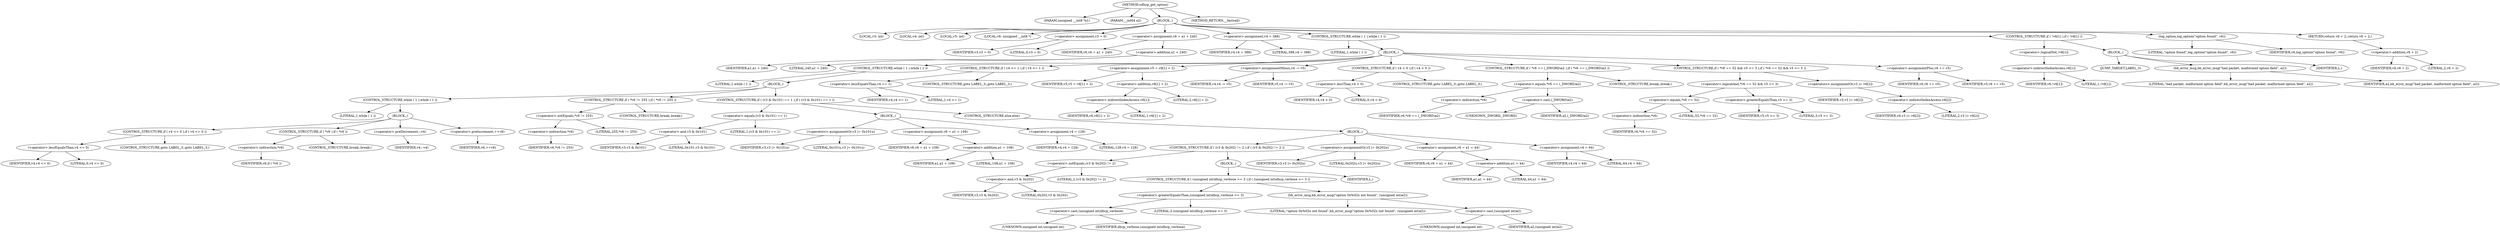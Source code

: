 digraph udhcp_get_option {  
"1000105" [label = "(METHOD,udhcp_get_option)" ]
"1000106" [label = "(PARAM,unsigned __int8 *a1)" ]
"1000107" [label = "(PARAM,__int64 a2)" ]
"1000108" [label = "(BLOCK,,)" ]
"1000109" [label = "(LOCAL,v3: int)" ]
"1000110" [label = "(LOCAL,v4: int)" ]
"1000111" [label = "(LOCAL,v5: int)" ]
"1000112" [label = "(LOCAL,v6: unsigned __int8 *)" ]
"1000113" [label = "(<operator>.assignment,v3 = 0)" ]
"1000114" [label = "(IDENTIFIER,v3,v3 = 0)" ]
"1000115" [label = "(LITERAL,0,v3 = 0)" ]
"1000116" [label = "(<operator>.assignment,v6 = a1 + 240)" ]
"1000117" [label = "(IDENTIFIER,v6,v6 = a1 + 240)" ]
"1000118" [label = "(<operator>.addition,a1 + 240)" ]
"1000119" [label = "(IDENTIFIER,a1,a1 + 240)" ]
"1000120" [label = "(LITERAL,240,a1 + 240)" ]
"1000121" [label = "(<operator>.assignment,v4 = 388)" ]
"1000122" [label = "(IDENTIFIER,v4,v4 = 388)" ]
"1000123" [label = "(LITERAL,388,v4 = 388)" ]
"1000124" [label = "(CONTROL_STRUCTURE,while ( 1 ),while ( 1 ))" ]
"1000125" [label = "(LITERAL,1,while ( 1 ))" ]
"1000126" [label = "(BLOCK,,)" ]
"1000127" [label = "(CONTROL_STRUCTURE,while ( 1 ),while ( 1 ))" ]
"1000128" [label = "(LITERAL,1,while ( 1 ))" ]
"1000129" [label = "(BLOCK,,)" ]
"1000130" [label = "(CONTROL_STRUCTURE,while ( 1 ),while ( 1 ))" ]
"1000131" [label = "(LITERAL,1,while ( 1 ))" ]
"1000132" [label = "(BLOCK,,)" ]
"1000133" [label = "(CONTROL_STRUCTURE,if ( v4 <= 0 ),if ( v4 <= 0 ))" ]
"1000134" [label = "(<operator>.lessEqualsThan,v4 <= 0)" ]
"1000135" [label = "(IDENTIFIER,v4,v4 <= 0)" ]
"1000136" [label = "(LITERAL,0,v4 <= 0)" ]
"1000137" [label = "(CONTROL_STRUCTURE,goto LABEL_3;,goto LABEL_3;)" ]
"1000138" [label = "(CONTROL_STRUCTURE,if ( *v6 ),if ( *v6 ))" ]
"1000139" [label = "(<operator>.indirection,*v6)" ]
"1000140" [label = "(IDENTIFIER,v6,if ( *v6 ))" ]
"1000141" [label = "(CONTROL_STRUCTURE,break;,break;)" ]
"1000142" [label = "(<operator>.preDecrement,--v4)" ]
"1000143" [label = "(IDENTIFIER,v4,--v4)" ]
"1000144" [label = "(<operator>.preIncrement,++v6)" ]
"1000145" [label = "(IDENTIFIER,v6,++v6)" ]
"1000146" [label = "(CONTROL_STRUCTURE,if ( *v6 != 255 ),if ( *v6 != 255 ))" ]
"1000147" [label = "(<operator>.notEquals,*v6 != 255)" ]
"1000148" [label = "(<operator>.indirection,*v6)" ]
"1000149" [label = "(IDENTIFIER,v6,*v6 != 255)" ]
"1000150" [label = "(LITERAL,255,*v6 != 255)" ]
"1000151" [label = "(CONTROL_STRUCTURE,break;,break;)" ]
"1000152" [label = "(CONTROL_STRUCTURE,if ( (v3 & 0x101) == 1 ),if ( (v3 & 0x101) == 1 ))" ]
"1000153" [label = "(<operator>.equals,(v3 & 0x101) == 1)" ]
"1000154" [label = "(<operator>.and,v3 & 0x101)" ]
"1000155" [label = "(IDENTIFIER,v3,v3 & 0x101)" ]
"1000156" [label = "(LITERAL,0x101,v3 & 0x101)" ]
"1000157" [label = "(LITERAL,1,(v3 & 0x101) == 1)" ]
"1000158" [label = "(BLOCK,,)" ]
"1000159" [label = "(<operators>.assignmentOr,v3 |= 0x101u)" ]
"1000160" [label = "(IDENTIFIER,v3,v3 |= 0x101u)" ]
"1000161" [label = "(LITERAL,0x101u,v3 |= 0x101u)" ]
"1000162" [label = "(<operator>.assignment,v6 = a1 + 108)" ]
"1000163" [label = "(IDENTIFIER,v6,v6 = a1 + 108)" ]
"1000164" [label = "(<operator>.addition,a1 + 108)" ]
"1000165" [label = "(IDENTIFIER,a1,a1 + 108)" ]
"1000166" [label = "(LITERAL,108,a1 + 108)" ]
"1000167" [label = "(<operator>.assignment,v4 = 128)" ]
"1000168" [label = "(IDENTIFIER,v4,v4 = 128)" ]
"1000169" [label = "(LITERAL,128,v4 = 128)" ]
"1000170" [label = "(CONTROL_STRUCTURE,else,else)" ]
"1000171" [label = "(BLOCK,,)" ]
"1000172" [label = "(CONTROL_STRUCTURE,if ( (v3 & 0x202) != 2 ),if ( (v3 & 0x202) != 2 ))" ]
"1000173" [label = "(<operator>.notEquals,(v3 & 0x202) != 2)" ]
"1000174" [label = "(<operator>.and,v3 & 0x202)" ]
"1000175" [label = "(IDENTIFIER,v3,v3 & 0x202)" ]
"1000176" [label = "(LITERAL,0x202,v3 & 0x202)" ]
"1000177" [label = "(LITERAL,2,(v3 & 0x202) != 2)" ]
"1000178" [label = "(BLOCK,,)" ]
"1000179" [label = "(CONTROL_STRUCTURE,if ( (unsigned int)dhcp_verbose >= 3 ),if ( (unsigned int)dhcp_verbose >= 3 ))" ]
"1000180" [label = "(<operator>.greaterEqualsThan,(unsigned int)dhcp_verbose >= 3)" ]
"1000181" [label = "(<operator>.cast,(unsigned int)dhcp_verbose)" ]
"1000182" [label = "(UNKNOWN,unsigned int,unsigned int)" ]
"1000183" [label = "(IDENTIFIER,dhcp_verbose,(unsigned int)dhcp_verbose)" ]
"1000184" [label = "(LITERAL,3,(unsigned int)dhcp_verbose >= 3)" ]
"1000185" [label = "(bb_error_msg,bb_error_msg(\"option 0x%02x not found\", (unsigned int)a2))" ]
"1000186" [label = "(LITERAL,\"option 0x%02x not found\",bb_error_msg(\"option 0x%02x not found\", (unsigned int)a2))" ]
"1000187" [label = "(<operator>.cast,(unsigned int)a2)" ]
"1000188" [label = "(UNKNOWN,unsigned int,unsigned int)" ]
"1000189" [label = "(IDENTIFIER,a2,(unsigned int)a2)" ]
"1000190" [label = "(IDENTIFIER,L,)" ]
"1000191" [label = "(<operators>.assignmentOr,v3 |= 0x202u)" ]
"1000192" [label = "(IDENTIFIER,v3,v3 |= 0x202u)" ]
"1000193" [label = "(LITERAL,0x202u,v3 |= 0x202u)" ]
"1000194" [label = "(<operator>.assignment,v6 = a1 + 44)" ]
"1000195" [label = "(IDENTIFIER,v6,v6 = a1 + 44)" ]
"1000196" [label = "(<operator>.addition,a1 + 44)" ]
"1000197" [label = "(IDENTIFIER,a1,a1 + 44)" ]
"1000198" [label = "(LITERAL,44,a1 + 44)" ]
"1000199" [label = "(<operator>.assignment,v4 = 64)" ]
"1000200" [label = "(IDENTIFIER,v4,v4 = 64)" ]
"1000201" [label = "(LITERAL,64,v4 = 64)" ]
"1000202" [label = "(CONTROL_STRUCTURE,if ( v4 <= 1 ),if ( v4 <= 1 ))" ]
"1000203" [label = "(<operator>.lessEqualsThan,v4 <= 1)" ]
"1000204" [label = "(IDENTIFIER,v4,v4 <= 1)" ]
"1000205" [label = "(LITERAL,1,v4 <= 1)" ]
"1000206" [label = "(CONTROL_STRUCTURE,goto LABEL_3;,goto LABEL_3;)" ]
"1000207" [label = "(<operator>.assignment,v5 = v6[1] + 2)" ]
"1000208" [label = "(IDENTIFIER,v5,v5 = v6[1] + 2)" ]
"1000209" [label = "(<operator>.addition,v6[1] + 2)" ]
"1000210" [label = "(<operator>.indirectIndexAccess,v6[1])" ]
"1000211" [label = "(IDENTIFIER,v6,v6[1] + 2)" ]
"1000212" [label = "(LITERAL,1,v6[1] + 2)" ]
"1000213" [label = "(LITERAL,2,v6[1] + 2)" ]
"1000214" [label = "(<operator>.assignmentMinus,v4 -= v5)" ]
"1000215" [label = "(IDENTIFIER,v4,v4 -= v5)" ]
"1000216" [label = "(IDENTIFIER,v5,v4 -= v5)" ]
"1000217" [label = "(CONTROL_STRUCTURE,if ( v4 < 0 ),if ( v4 < 0 ))" ]
"1000218" [label = "(<operator>.lessThan,v4 < 0)" ]
"1000219" [label = "(IDENTIFIER,v4,v4 < 0)" ]
"1000220" [label = "(LITERAL,0,v4 < 0)" ]
"1000221" [label = "(CONTROL_STRUCTURE,goto LABEL_3;,goto LABEL_3;)" ]
"1000222" [label = "(CONTROL_STRUCTURE,if ( *v6 == (_DWORD)a2 ),if ( *v6 == (_DWORD)a2 ))" ]
"1000223" [label = "(<operator>.equals,*v6 == (_DWORD)a2)" ]
"1000224" [label = "(<operator>.indirection,*v6)" ]
"1000225" [label = "(IDENTIFIER,v6,*v6 == (_DWORD)a2)" ]
"1000226" [label = "(<operator>.cast,(_DWORD)a2)" ]
"1000227" [label = "(UNKNOWN,_DWORD,_DWORD)" ]
"1000228" [label = "(IDENTIFIER,a2,(_DWORD)a2)" ]
"1000229" [label = "(CONTROL_STRUCTURE,break;,break;)" ]
"1000230" [label = "(CONTROL_STRUCTURE,if ( *v6 == 52 && v5 >= 3 ),if ( *v6 == 52 && v5 >= 3 ))" ]
"1000231" [label = "(<operator>.logicalAnd,*v6 == 52 && v5 >= 3)" ]
"1000232" [label = "(<operator>.equals,*v6 == 52)" ]
"1000233" [label = "(<operator>.indirection,*v6)" ]
"1000234" [label = "(IDENTIFIER,v6,*v6 == 52)" ]
"1000235" [label = "(LITERAL,52,*v6 == 52)" ]
"1000236" [label = "(<operator>.greaterEqualsThan,v5 >= 3)" ]
"1000237" [label = "(IDENTIFIER,v5,v5 >= 3)" ]
"1000238" [label = "(LITERAL,3,v5 >= 3)" ]
"1000239" [label = "(<operators>.assignmentOr,v3 |= v6[2])" ]
"1000240" [label = "(IDENTIFIER,v3,v3 |= v6[2])" ]
"1000241" [label = "(<operator>.indirectIndexAccess,v6[2])" ]
"1000242" [label = "(IDENTIFIER,v6,v3 |= v6[2])" ]
"1000243" [label = "(LITERAL,2,v3 |= v6[2])" ]
"1000244" [label = "(<operator>.assignmentPlus,v6 += v5)" ]
"1000245" [label = "(IDENTIFIER,v6,v6 += v5)" ]
"1000246" [label = "(IDENTIFIER,v5,v6 += v5)" ]
"1000247" [label = "(CONTROL_STRUCTURE,if ( !v6[1] ),if ( !v6[1] ))" ]
"1000248" [label = "(<operator>.logicalNot,!v6[1])" ]
"1000249" [label = "(<operator>.indirectIndexAccess,v6[1])" ]
"1000250" [label = "(IDENTIFIER,v6,!v6[1])" ]
"1000251" [label = "(LITERAL,1,!v6[1])" ]
"1000252" [label = "(BLOCK,,)" ]
"1000253" [label = "(JUMP_TARGET,LABEL_3)" ]
"1000254" [label = "(bb_error_msg,bb_error_msg(\"bad packet, malformed option field\", a2))" ]
"1000255" [label = "(LITERAL,\"bad packet, malformed option field\",bb_error_msg(\"bad packet, malformed option field\", a2))" ]
"1000256" [label = "(IDENTIFIER,a2,bb_error_msg(\"bad packet, malformed option field\", a2))" ]
"1000257" [label = "(IDENTIFIER,L,)" ]
"1000258" [label = "(log_option,log_option(\"option found\", v6))" ]
"1000259" [label = "(LITERAL,\"option found\",log_option(\"option found\", v6))" ]
"1000260" [label = "(IDENTIFIER,v6,log_option(\"option found\", v6))" ]
"1000261" [label = "(RETURN,return v6 + 2;,return v6 + 2;)" ]
"1000262" [label = "(<operator>.addition,v6 + 2)" ]
"1000263" [label = "(IDENTIFIER,v6,v6 + 2)" ]
"1000264" [label = "(LITERAL,2,v6 + 2)" ]
"1000265" [label = "(METHOD_RETURN,__fastcall)" ]
  "1000105" -> "1000106" 
  "1000105" -> "1000107" 
  "1000105" -> "1000108" 
  "1000105" -> "1000265" 
  "1000108" -> "1000109" 
  "1000108" -> "1000110" 
  "1000108" -> "1000111" 
  "1000108" -> "1000112" 
  "1000108" -> "1000113" 
  "1000108" -> "1000116" 
  "1000108" -> "1000121" 
  "1000108" -> "1000124" 
  "1000108" -> "1000247" 
  "1000108" -> "1000258" 
  "1000108" -> "1000261" 
  "1000113" -> "1000114" 
  "1000113" -> "1000115" 
  "1000116" -> "1000117" 
  "1000116" -> "1000118" 
  "1000118" -> "1000119" 
  "1000118" -> "1000120" 
  "1000121" -> "1000122" 
  "1000121" -> "1000123" 
  "1000124" -> "1000125" 
  "1000124" -> "1000126" 
  "1000126" -> "1000127" 
  "1000126" -> "1000202" 
  "1000126" -> "1000207" 
  "1000126" -> "1000214" 
  "1000126" -> "1000217" 
  "1000126" -> "1000222" 
  "1000126" -> "1000230" 
  "1000126" -> "1000244" 
  "1000127" -> "1000128" 
  "1000127" -> "1000129" 
  "1000129" -> "1000130" 
  "1000129" -> "1000146" 
  "1000129" -> "1000152" 
  "1000130" -> "1000131" 
  "1000130" -> "1000132" 
  "1000132" -> "1000133" 
  "1000132" -> "1000138" 
  "1000132" -> "1000142" 
  "1000132" -> "1000144" 
  "1000133" -> "1000134" 
  "1000133" -> "1000137" 
  "1000134" -> "1000135" 
  "1000134" -> "1000136" 
  "1000138" -> "1000139" 
  "1000138" -> "1000141" 
  "1000139" -> "1000140" 
  "1000142" -> "1000143" 
  "1000144" -> "1000145" 
  "1000146" -> "1000147" 
  "1000146" -> "1000151" 
  "1000147" -> "1000148" 
  "1000147" -> "1000150" 
  "1000148" -> "1000149" 
  "1000152" -> "1000153" 
  "1000152" -> "1000158" 
  "1000152" -> "1000170" 
  "1000153" -> "1000154" 
  "1000153" -> "1000157" 
  "1000154" -> "1000155" 
  "1000154" -> "1000156" 
  "1000158" -> "1000159" 
  "1000158" -> "1000162" 
  "1000158" -> "1000167" 
  "1000159" -> "1000160" 
  "1000159" -> "1000161" 
  "1000162" -> "1000163" 
  "1000162" -> "1000164" 
  "1000164" -> "1000165" 
  "1000164" -> "1000166" 
  "1000167" -> "1000168" 
  "1000167" -> "1000169" 
  "1000170" -> "1000171" 
  "1000171" -> "1000172" 
  "1000171" -> "1000191" 
  "1000171" -> "1000194" 
  "1000171" -> "1000199" 
  "1000172" -> "1000173" 
  "1000172" -> "1000178" 
  "1000173" -> "1000174" 
  "1000173" -> "1000177" 
  "1000174" -> "1000175" 
  "1000174" -> "1000176" 
  "1000178" -> "1000179" 
  "1000178" -> "1000190" 
  "1000179" -> "1000180" 
  "1000179" -> "1000185" 
  "1000180" -> "1000181" 
  "1000180" -> "1000184" 
  "1000181" -> "1000182" 
  "1000181" -> "1000183" 
  "1000185" -> "1000186" 
  "1000185" -> "1000187" 
  "1000187" -> "1000188" 
  "1000187" -> "1000189" 
  "1000191" -> "1000192" 
  "1000191" -> "1000193" 
  "1000194" -> "1000195" 
  "1000194" -> "1000196" 
  "1000196" -> "1000197" 
  "1000196" -> "1000198" 
  "1000199" -> "1000200" 
  "1000199" -> "1000201" 
  "1000202" -> "1000203" 
  "1000202" -> "1000206" 
  "1000203" -> "1000204" 
  "1000203" -> "1000205" 
  "1000207" -> "1000208" 
  "1000207" -> "1000209" 
  "1000209" -> "1000210" 
  "1000209" -> "1000213" 
  "1000210" -> "1000211" 
  "1000210" -> "1000212" 
  "1000214" -> "1000215" 
  "1000214" -> "1000216" 
  "1000217" -> "1000218" 
  "1000217" -> "1000221" 
  "1000218" -> "1000219" 
  "1000218" -> "1000220" 
  "1000222" -> "1000223" 
  "1000222" -> "1000229" 
  "1000223" -> "1000224" 
  "1000223" -> "1000226" 
  "1000224" -> "1000225" 
  "1000226" -> "1000227" 
  "1000226" -> "1000228" 
  "1000230" -> "1000231" 
  "1000230" -> "1000239" 
  "1000231" -> "1000232" 
  "1000231" -> "1000236" 
  "1000232" -> "1000233" 
  "1000232" -> "1000235" 
  "1000233" -> "1000234" 
  "1000236" -> "1000237" 
  "1000236" -> "1000238" 
  "1000239" -> "1000240" 
  "1000239" -> "1000241" 
  "1000241" -> "1000242" 
  "1000241" -> "1000243" 
  "1000244" -> "1000245" 
  "1000244" -> "1000246" 
  "1000247" -> "1000248" 
  "1000247" -> "1000252" 
  "1000248" -> "1000249" 
  "1000249" -> "1000250" 
  "1000249" -> "1000251" 
  "1000252" -> "1000253" 
  "1000252" -> "1000254" 
  "1000252" -> "1000257" 
  "1000254" -> "1000255" 
  "1000254" -> "1000256" 
  "1000258" -> "1000259" 
  "1000258" -> "1000260" 
  "1000261" -> "1000262" 
  "1000262" -> "1000263" 
  "1000262" -> "1000264" 
}
